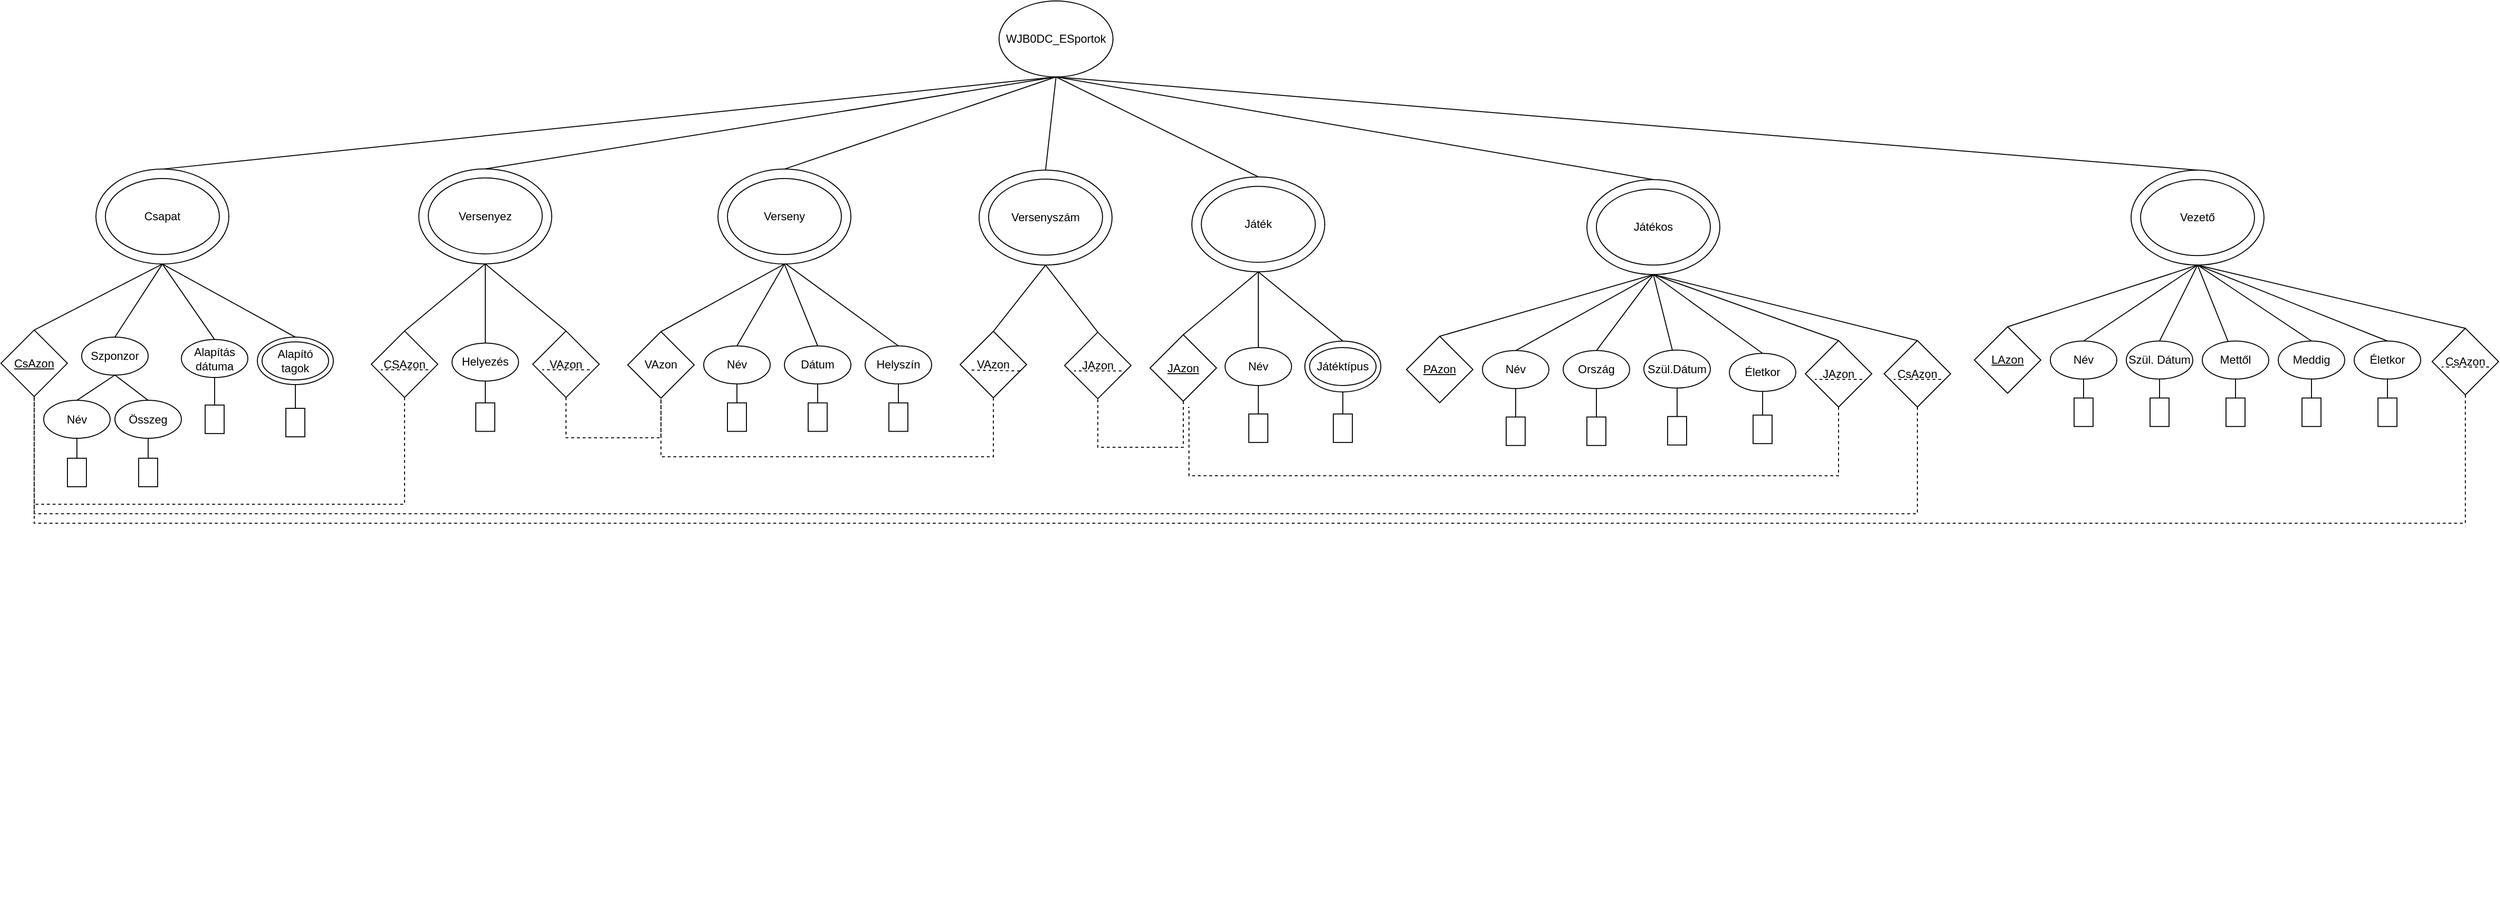 <mxfile version="22.1.3" type="device">
  <diagram name="1 oldal" id="iviJ8K4rdL8mZxDaAvXE">
    <mxGraphModel dx="4097" dy="3323" grid="1" gridSize="10" guides="1" tooltips="1" connect="1" arrows="1" fold="1" page="1" pageScale="1" pageWidth="827" pageHeight="1169" math="0" shadow="0">
      <root>
        <mxCell id="0" />
        <mxCell id="1" parent="0" />
        <mxCell id="NtbL1t4MmGsKHKJ3EOxN-197" style="edgeStyle=orthogonalEdgeStyle;rounded=0;orthogonalLoop=1;jettySize=auto;html=1;exitX=0.5;exitY=1;exitDx=0;exitDy=0;" parent="1" edge="1">
          <mxGeometry relative="1" as="geometry">
            <mxPoint x="1416" y="-997" as="sourcePoint" />
            <mxPoint x="1416" y="-997" as="targetPoint" />
          </mxGeometry>
        </mxCell>
        <mxCell id="-1IG2StoZ2LiUIeeoOtR-137" style="rounded=0;orthogonalLoop=1;jettySize=auto;html=1;exitX=0.5;exitY=0;exitDx=0;exitDy=0;entryX=0.5;entryY=1;entryDx=0;entryDy=0;endArrow=none;endFill=0;" parent="1" source="-1IG2StoZ2LiUIeeoOtR-139" target="-1IG2StoZ2LiUIeeoOtR-107" edge="1">
          <mxGeometry relative="1" as="geometry" />
        </mxCell>
        <mxCell id="-1IG2StoZ2LiUIeeoOtR-49" value="" style="ellipse;whiteSpace=wrap;html=1;" parent="1" vertex="1">
          <mxGeometry x="864" y="-903.64" width="120" height="80" as="geometry" />
        </mxCell>
        <mxCell id="-1IG2StoZ2LiUIeeoOtR-62" style="rounded=0;orthogonalLoop=1;jettySize=auto;html=1;endArrow=none;endFill=0;entryX=0.5;entryY=0;entryDx=0;entryDy=0;exitX=0.5;exitY=1;exitDx=0;exitDy=0;" parent="1" source="-1IG2StoZ2LiUIeeoOtR-139" target="-1IG2StoZ2LiUIeeoOtR-63" edge="1">
          <mxGeometry relative="1" as="geometry">
            <mxPoint x="804" y="-733.14" as="targetPoint" />
            <mxPoint x="914" y="-728.14" as="sourcePoint" />
          </mxGeometry>
        </mxCell>
        <mxCell id="-1IG2StoZ2LiUIeeoOtR-63" value="Helyezés" style="ellipse;whiteSpace=wrap;html=1;" parent="1" vertex="1">
          <mxGeometry x="889" y="-729.7" width="70" height="40" as="geometry" />
        </mxCell>
        <mxCell id="-1IG2StoZ2LiUIeeoOtR-114" style="rounded=0;orthogonalLoop=1;jettySize=auto;html=1;entryX=0.5;entryY=1;entryDx=0;entryDy=0;endArrow=none;endFill=0;" parent="1" source="-1IG2StoZ2LiUIeeoOtR-64" target="-1IG2StoZ2LiUIeeoOtR-63" edge="1">
          <mxGeometry relative="1" as="geometry" />
        </mxCell>
        <mxCell id="-1IG2StoZ2LiUIeeoOtR-64" value="" style="rounded=0;whiteSpace=wrap;html=1;" parent="1" vertex="1">
          <mxGeometry x="914" y="-666.75" width="20" height="30" as="geometry" />
        </mxCell>
        <mxCell id="-1IG2StoZ2LiUIeeoOtR-67" style="rounded=0;orthogonalLoop=1;jettySize=auto;html=1;exitX=0.5;exitY=0;exitDx=0;exitDy=0;entryX=0.5;entryY=1;entryDx=0;entryDy=0;endArrow=none;endFill=0;" parent="1" source="-1IG2StoZ2LiUIeeoOtR-66" target="-1IG2StoZ2LiUIeeoOtR-139" edge="1">
          <mxGeometry relative="1" as="geometry" />
        </mxCell>
        <mxCell id="m5wzErjwfxdQq2abh_VD-39" style="edgeStyle=orthogonalEdgeStyle;rounded=0;orthogonalLoop=1;jettySize=auto;html=1;exitX=0.5;exitY=1;exitDx=0;exitDy=0;entryX=0.5;entryY=1;entryDx=0;entryDy=0;endArrow=none;endFill=0;dashed=1;" edge="1" parent="1" source="-1IG2StoZ2LiUIeeoOtR-66" target="NtbL1t4MmGsKHKJ3EOxN-208">
          <mxGeometry relative="1" as="geometry">
            <Array as="points">
              <mxPoint x="839" y="-560" />
              <mxPoint x="449" y="-560" />
            </Array>
          </mxGeometry>
        </mxCell>
        <mxCell id="-1IG2StoZ2LiUIeeoOtR-66" value="CSAzon" style="rhombus;whiteSpace=wrap;html=1;movable=1;resizable=1;rotatable=1;deletable=1;editable=1;locked=0;connectable=1;" parent="1" vertex="1">
          <mxGeometry x="804" y="-742.45" width="70" height="70" as="geometry" />
        </mxCell>
        <mxCell id="-1IG2StoZ2LiUIeeoOtR-133" style="rounded=0;orthogonalLoop=1;jettySize=auto;html=1;exitX=0.5;exitY=1;exitDx=0;exitDy=0;entryX=0.5;entryY=0;entryDx=0;entryDy=0;endArrow=none;endFill=0;" parent="1" source="-1IG2StoZ2LiUIeeoOtR-107" target="-1IG2StoZ2LiUIeeoOtR-39" edge="1">
          <mxGeometry relative="1" as="geometry" />
        </mxCell>
        <mxCell id="-1IG2StoZ2LiUIeeoOtR-107" value="WJB0DC_ESportok" style="ellipse;whiteSpace=wrap;html=1;" parent="1" vertex="1">
          <mxGeometry x="1465" y="-1090" width="120" height="80" as="geometry" />
        </mxCell>
        <mxCell id="NtbL1t4MmGsKHKJ3EOxN-14" value="Mettől" style="ellipse;whiteSpace=wrap;html=1;" parent="1" vertex="1">
          <mxGeometry x="2732" y="-731.86" width="70" height="40" as="geometry" />
        </mxCell>
        <mxCell id="NtbL1t4MmGsKHKJ3EOxN-23" value="" style="rounded=0;whiteSpace=wrap;html=1;" parent="1" vertex="1">
          <mxGeometry x="2757" y="-671.86" width="20" height="30" as="geometry" />
        </mxCell>
        <mxCell id="NtbL1t4MmGsKHKJ3EOxN-24" style="edgeStyle=orthogonalEdgeStyle;rounded=0;orthogonalLoop=1;jettySize=auto;html=1;entryX=0.5;entryY=0;entryDx=0;entryDy=0;endArrow=none;endFill=0;" parent="1" source="NtbL1t4MmGsKHKJ3EOxN-14" target="NtbL1t4MmGsKHKJ3EOxN-23" edge="1">
          <mxGeometry relative="1" as="geometry" />
        </mxCell>
        <mxCell id="NtbL1t4MmGsKHKJ3EOxN-29" style="edgeStyle=orthogonalEdgeStyle;rounded=0;orthogonalLoop=1;jettySize=auto;html=1;exitX=0.5;exitY=1;exitDx=0;exitDy=0;" parent="1" source="NtbL1t4MmGsKHKJ3EOxN-23" target="NtbL1t4MmGsKHKJ3EOxN-23" edge="1">
          <mxGeometry relative="1" as="geometry" />
        </mxCell>
        <mxCell id="NtbL1t4MmGsKHKJ3EOxN-35" style="edgeStyle=orthogonalEdgeStyle;rounded=0;orthogonalLoop=1;jettySize=auto;html=1;exitX=0.5;exitY=1;exitDx=0;exitDy=0;" parent="1" edge="1">
          <mxGeometry relative="1" as="geometry">
            <mxPoint x="2777" y="-631.86" as="sourcePoint" />
            <mxPoint x="2777" y="-631.86" as="targetPoint" />
          </mxGeometry>
        </mxCell>
        <mxCell id="NtbL1t4MmGsKHKJ3EOxN-16" style="rounded=0;orthogonalLoop=1;jettySize=auto;html=1;exitX=0.5;exitY=1;exitDx=0;exitDy=0;endArrow=none;endFill=0;" parent="1" source="-1IG2StoZ2LiUIeeoOtR-108" target="NtbL1t4MmGsKHKJ3EOxN-14" edge="1">
          <mxGeometry relative="1" as="geometry" />
        </mxCell>
        <mxCell id="NtbL1t4MmGsKHKJ3EOxN-5" value="" style="ellipse;whiteSpace=wrap;html=1;" parent="1" vertex="1">
          <mxGeometry x="2667" y="-901.86" width="120" height="80" as="geometry" />
        </mxCell>
        <mxCell id="NtbL1t4MmGsKHKJ3EOxN-13" value="Név" style="ellipse;whiteSpace=wrap;html=1;" parent="1" vertex="1">
          <mxGeometry x="2572" y="-731.86" width="70" height="40" as="geometry" />
        </mxCell>
        <mxCell id="NtbL1t4MmGsKHKJ3EOxN-12" style="rounded=0;orthogonalLoop=1;jettySize=auto;html=1;endArrow=none;endFill=0;entryX=0.5;entryY=0;entryDx=0;entryDy=0;exitX=0.5;exitY=1;exitDx=0;exitDy=0;" parent="1" source="-1IG2StoZ2LiUIeeoOtR-108" target="NtbL1t4MmGsKHKJ3EOxN-13" edge="1">
          <mxGeometry relative="1" as="geometry">
            <mxPoint x="2687" y="-751.86" as="targetPoint" />
          </mxGeometry>
        </mxCell>
        <mxCell id="NtbL1t4MmGsKHKJ3EOxN-15" value="Szül. Dátum" style="ellipse;whiteSpace=wrap;html=1;" parent="1" vertex="1">
          <mxGeometry x="2652" y="-731.86" width="70" height="40" as="geometry" />
        </mxCell>
        <mxCell id="NtbL1t4MmGsKHKJ3EOxN-17" style="rounded=0;orthogonalLoop=1;jettySize=auto;html=1;entryX=0.5;entryY=0;entryDx=0;entryDy=0;endArrow=none;endFill=0;exitX=0.5;exitY=1;exitDx=0;exitDy=0;" parent="1" source="-1IG2StoZ2LiUIeeoOtR-108" target="NtbL1t4MmGsKHKJ3EOxN-15" edge="1">
          <mxGeometry relative="1" as="geometry">
            <mxPoint x="2702" y="-811.86" as="sourcePoint" />
            <mxPoint x="2657" y="-741.86" as="targetPoint" />
          </mxGeometry>
        </mxCell>
        <mxCell id="NtbL1t4MmGsKHKJ3EOxN-21" value="" style="rounded=0;whiteSpace=wrap;html=1;" parent="1" vertex="1">
          <mxGeometry x="2597" y="-671.86" width="20" height="30" as="geometry" />
        </mxCell>
        <mxCell id="NtbL1t4MmGsKHKJ3EOxN-20" style="edgeStyle=orthogonalEdgeStyle;rounded=0;orthogonalLoop=1;jettySize=auto;html=1;exitX=0.5;exitY=1;exitDx=0;exitDy=0;endArrow=none;endFill=0;" parent="1" source="NtbL1t4MmGsKHKJ3EOxN-13" target="NtbL1t4MmGsKHKJ3EOxN-21" edge="1">
          <mxGeometry relative="1" as="geometry">
            <mxPoint x="2607" y="-631.86" as="targetPoint" />
          </mxGeometry>
        </mxCell>
        <mxCell id="NtbL1t4MmGsKHKJ3EOxN-22" value="" style="rounded=0;whiteSpace=wrap;html=1;" parent="1" vertex="1">
          <mxGeometry x="2677" y="-671.86" width="20" height="30" as="geometry" />
        </mxCell>
        <mxCell id="NtbL1t4MmGsKHKJ3EOxN-25" style="edgeStyle=orthogonalEdgeStyle;rounded=0;orthogonalLoop=1;jettySize=auto;html=1;exitX=0.5;exitY=1;exitDx=0;exitDy=0;entryX=0.5;entryY=0;entryDx=0;entryDy=0;endArrow=none;endFill=0;" parent="1" source="NtbL1t4MmGsKHKJ3EOxN-15" target="NtbL1t4MmGsKHKJ3EOxN-22" edge="1">
          <mxGeometry relative="1" as="geometry" />
        </mxCell>
        <mxCell id="NtbL1t4MmGsKHKJ3EOxN-28" style="rounded=0;orthogonalLoop=1;jettySize=auto;html=1;entryX=0.5;entryY=1;entryDx=0;entryDy=0;endArrow=none;endFill=0;exitX=0.5;exitY=0;exitDx=0;exitDy=0;" parent="1" source="NtbL1t4MmGsKHKJ3EOxN-27" target="-1IG2StoZ2LiUIeeoOtR-108" edge="1">
          <mxGeometry relative="1" as="geometry" />
        </mxCell>
        <mxCell id="NtbL1t4MmGsKHKJ3EOxN-27" value="&lt;u&gt;LAzon&lt;/u&gt;" style="rhombus;whiteSpace=wrap;html=1;" parent="1" vertex="1">
          <mxGeometry x="2492" y="-746.86" width="70" height="70" as="geometry" />
        </mxCell>
        <mxCell id="-1IG2StoZ2LiUIeeoOtR-35" style="rounded=0;orthogonalLoop=1;jettySize=auto;html=1;exitX=0.5;exitY=0;exitDx=0;exitDy=0;entryX=0.5;entryY=1;entryDx=0;entryDy=0;endArrow=none;endFill=0;" parent="1" source="-1IG2StoZ2LiUIeeoOtR-30" target="-1IG2StoZ2LiUIeeoOtR-108" edge="1">
          <mxGeometry relative="1" as="geometry" />
        </mxCell>
        <mxCell id="-1IG2StoZ2LiUIeeoOtR-30" value="Meddig" style="ellipse;whiteSpace=wrap;html=1;" parent="1" vertex="1">
          <mxGeometry x="2812" y="-731.86" width="70" height="40" as="geometry" />
        </mxCell>
        <mxCell id="-1IG2StoZ2LiUIeeoOtR-31" value="" style="rounded=0;whiteSpace=wrap;html=1;" parent="1" vertex="1">
          <mxGeometry x="2837" y="-671.86" width="20" height="30" as="geometry" />
        </mxCell>
        <mxCell id="-1IG2StoZ2LiUIeeoOtR-32" style="edgeStyle=orthogonalEdgeStyle;rounded=0;orthogonalLoop=1;jettySize=auto;html=1;entryX=0.5;entryY=0;entryDx=0;entryDy=0;endArrow=none;endFill=0;" parent="1" source="-1IG2StoZ2LiUIeeoOtR-30" target="-1IG2StoZ2LiUIeeoOtR-31" edge="1">
          <mxGeometry relative="1" as="geometry" />
        </mxCell>
        <mxCell id="-1IG2StoZ2LiUIeeoOtR-33" style="edgeStyle=orthogonalEdgeStyle;rounded=0;orthogonalLoop=1;jettySize=auto;html=1;exitX=0.5;exitY=1;exitDx=0;exitDy=0;" parent="1" source="-1IG2StoZ2LiUIeeoOtR-31" target="-1IG2StoZ2LiUIeeoOtR-31" edge="1">
          <mxGeometry relative="1" as="geometry" />
        </mxCell>
        <mxCell id="-1IG2StoZ2LiUIeeoOtR-34" style="edgeStyle=orthogonalEdgeStyle;rounded=0;orthogonalLoop=1;jettySize=auto;html=1;exitX=0.5;exitY=1;exitDx=0;exitDy=0;" parent="1" edge="1">
          <mxGeometry relative="1" as="geometry">
            <mxPoint x="2857" y="-631.86" as="sourcePoint" />
            <mxPoint x="2857" y="-631.86" as="targetPoint" />
          </mxGeometry>
        </mxCell>
        <mxCell id="-1IG2StoZ2LiUIeeoOtR-46" style="rounded=0;orthogonalLoop=1;jettySize=auto;html=1;exitX=0.5;exitY=0;exitDx=0;exitDy=0;entryX=0.5;entryY=1;entryDx=0;entryDy=0;endArrow=none;endFill=0;" parent="1" source="-1IG2StoZ2LiUIeeoOtR-41" target="-1IG2StoZ2LiUIeeoOtR-108" edge="1">
          <mxGeometry relative="1" as="geometry" />
        </mxCell>
        <mxCell id="-1IG2StoZ2LiUIeeoOtR-41" value="Életkor" style="ellipse;whiteSpace=wrap;html=1;" parent="1" vertex="1">
          <mxGeometry x="2892" y="-731.86" width="70" height="40" as="geometry" />
        </mxCell>
        <mxCell id="-1IG2StoZ2LiUIeeoOtR-42" value="" style="rounded=0;whiteSpace=wrap;html=1;" parent="1" vertex="1">
          <mxGeometry x="2917" y="-671.86" width="20" height="30" as="geometry" />
        </mxCell>
        <mxCell id="-1IG2StoZ2LiUIeeoOtR-43" style="edgeStyle=orthogonalEdgeStyle;rounded=0;orthogonalLoop=1;jettySize=auto;html=1;entryX=0.5;entryY=0;entryDx=0;entryDy=0;endArrow=none;endFill=0;" parent="1" source="-1IG2StoZ2LiUIeeoOtR-41" target="-1IG2StoZ2LiUIeeoOtR-42" edge="1">
          <mxGeometry relative="1" as="geometry" />
        </mxCell>
        <mxCell id="-1IG2StoZ2LiUIeeoOtR-44" style="edgeStyle=orthogonalEdgeStyle;rounded=0;orthogonalLoop=1;jettySize=auto;html=1;exitX=0.5;exitY=1;exitDx=0;exitDy=0;" parent="1" source="-1IG2StoZ2LiUIeeoOtR-42" target="-1IG2StoZ2LiUIeeoOtR-42" edge="1">
          <mxGeometry relative="1" as="geometry" />
        </mxCell>
        <mxCell id="-1IG2StoZ2LiUIeeoOtR-45" style="edgeStyle=orthogonalEdgeStyle;rounded=0;orthogonalLoop=1;jettySize=auto;html=1;exitX=0.5;exitY=1;exitDx=0;exitDy=0;" parent="1" edge="1">
          <mxGeometry relative="1" as="geometry">
            <mxPoint x="2937" y="-631.86" as="sourcePoint" />
            <mxPoint x="2937" y="-631.86" as="targetPoint" />
          </mxGeometry>
        </mxCell>
        <mxCell id="-1IG2StoZ2LiUIeeoOtR-135" style="rounded=0;orthogonalLoop=1;jettySize=auto;html=1;exitX=0.5;exitY=0;exitDx=0;exitDy=0;entryX=0.5;entryY=1;entryDx=0;entryDy=0;endArrow=none;endFill=0;" parent="1" source="-1IG2StoZ2LiUIeeoOtR-108" target="-1IG2StoZ2LiUIeeoOtR-107" edge="1">
          <mxGeometry relative="1" as="geometry" />
        </mxCell>
        <mxCell id="-1IG2StoZ2LiUIeeoOtR-108" value="Vezető" style="ellipse;whiteSpace=wrap;html=1;fillColor=none;" parent="1" vertex="1">
          <mxGeometry x="2657" y="-911.86" width="140" height="100" as="geometry" />
        </mxCell>
        <mxCell id="NtbL1t4MmGsKHKJ3EOxN-60" value="" style="ellipse;whiteSpace=wrap;html=1;container=0;" parent="1" vertex="1">
          <mxGeometry x="2094" y="-891.86" width="120" height="80" as="geometry" />
        </mxCell>
        <mxCell id="NtbL1t4MmGsKHKJ3EOxN-62" value="Név" style="ellipse;whiteSpace=wrap;html=1;container=0;" parent="1" vertex="1">
          <mxGeometry x="1974" y="-721.86" width="70" height="40" as="geometry" />
        </mxCell>
        <mxCell id="NtbL1t4MmGsKHKJ3EOxN-57" style="rounded=0;orthogonalLoop=1;jettySize=auto;html=1;endArrow=none;endFill=0;entryX=0.5;entryY=0;entryDx=0;entryDy=0;exitX=0.5;exitY=1;exitDx=0;exitDy=0;" parent="1" source="NtbL1t4MmGsKHKJ3EOxN-26" target="NtbL1t4MmGsKHKJ3EOxN-62" edge="1">
          <mxGeometry relative="1" as="geometry">
            <mxPoint x="2104" y="-731.86" as="targetPoint" />
          </mxGeometry>
        </mxCell>
        <mxCell id="NtbL1t4MmGsKHKJ3EOxN-64" value="Szül.Dátum" style="ellipse;whiteSpace=wrap;html=1;container=0;" parent="1" vertex="1">
          <mxGeometry x="2144" y="-722.36" width="70" height="40" as="geometry" />
        </mxCell>
        <mxCell id="NtbL1t4MmGsKHKJ3EOxN-58" style="rounded=0;orthogonalLoop=1;jettySize=auto;html=1;exitX=0.5;exitY=1;exitDx=0;exitDy=0;endArrow=none;endFill=0;" parent="1" source="NtbL1t4MmGsKHKJ3EOxN-26" target="NtbL1t4MmGsKHKJ3EOxN-64" edge="1">
          <mxGeometry relative="1" as="geometry" />
        </mxCell>
        <mxCell id="NtbL1t4MmGsKHKJ3EOxN-66" value="Ország" style="ellipse;whiteSpace=wrap;html=1;container=0;" parent="1" vertex="1">
          <mxGeometry x="2059" y="-721.86" width="70" height="40" as="geometry" />
        </mxCell>
        <mxCell id="NtbL1t4MmGsKHKJ3EOxN-59" style="rounded=0;orthogonalLoop=1;jettySize=auto;html=1;entryX=0.5;entryY=0;entryDx=0;entryDy=0;endArrow=none;endFill=0;exitX=0.5;exitY=1;exitDx=0;exitDy=0;" parent="1" source="NtbL1t4MmGsKHKJ3EOxN-26" target="NtbL1t4MmGsKHKJ3EOxN-66" edge="1">
          <mxGeometry relative="1" as="geometry">
            <mxPoint x="2119" y="-791.86" as="sourcePoint" />
            <mxPoint x="2074" y="-721.86" as="targetPoint" />
          </mxGeometry>
        </mxCell>
        <mxCell id="NtbL1t4MmGsKHKJ3EOxN-67" value="" style="rounded=0;whiteSpace=wrap;html=1;container=0;" parent="1" vertex="1">
          <mxGeometry x="1999" y="-651.86" width="20" height="30" as="geometry" />
        </mxCell>
        <mxCell id="NtbL1t4MmGsKHKJ3EOxN-61" style="edgeStyle=orthogonalEdgeStyle;rounded=0;orthogonalLoop=1;jettySize=auto;html=1;exitX=0.5;exitY=1;exitDx=0;exitDy=0;endArrow=none;endFill=0;" parent="1" source="NtbL1t4MmGsKHKJ3EOxN-62" target="NtbL1t4MmGsKHKJ3EOxN-67" edge="1">
          <mxGeometry relative="1" as="geometry">
            <mxPoint x="2019" y="-621.86" as="targetPoint" />
          </mxGeometry>
        </mxCell>
        <mxCell id="NtbL1t4MmGsKHKJ3EOxN-68" value="" style="rounded=0;whiteSpace=wrap;html=1;container=0;" parent="1" vertex="1">
          <mxGeometry x="2084" y="-651.86" width="20" height="30" as="geometry" />
        </mxCell>
        <mxCell id="NtbL1t4MmGsKHKJ3EOxN-65" style="edgeStyle=orthogonalEdgeStyle;rounded=0;orthogonalLoop=1;jettySize=auto;html=1;exitX=0.5;exitY=1;exitDx=0;exitDy=0;entryX=0.5;entryY=0;entryDx=0;entryDy=0;endArrow=none;endFill=0;" parent="1" source="NtbL1t4MmGsKHKJ3EOxN-66" target="NtbL1t4MmGsKHKJ3EOxN-68" edge="1">
          <mxGeometry relative="1" as="geometry" />
        </mxCell>
        <mxCell id="NtbL1t4MmGsKHKJ3EOxN-69" value="" style="rounded=0;whiteSpace=wrap;html=1;container=0;" parent="1" vertex="1">
          <mxGeometry x="2169" y="-652.36" width="20" height="30" as="geometry" />
        </mxCell>
        <mxCell id="NtbL1t4MmGsKHKJ3EOxN-71" value="&lt;u&gt;PAzon&lt;/u&gt;" style="rhombus;whiteSpace=wrap;html=1;container=0;" parent="1" vertex="1">
          <mxGeometry x="1894" y="-736.86" width="70" height="70" as="geometry" />
        </mxCell>
        <mxCell id="NtbL1t4MmGsKHKJ3EOxN-63" style="edgeStyle=orthogonalEdgeStyle;rounded=0;orthogonalLoop=1;jettySize=auto;html=1;entryX=0.5;entryY=0;entryDx=0;entryDy=0;endArrow=none;endFill=0;" parent="1" source="NtbL1t4MmGsKHKJ3EOxN-64" target="NtbL1t4MmGsKHKJ3EOxN-69" edge="1">
          <mxGeometry relative="1" as="geometry" />
        </mxCell>
        <mxCell id="NtbL1t4MmGsKHKJ3EOxN-72" style="edgeStyle=orthogonalEdgeStyle;rounded=0;orthogonalLoop=1;jettySize=auto;html=1;exitX=0.5;exitY=1;exitDx=0;exitDy=0;" parent="1" source="NtbL1t4MmGsKHKJ3EOxN-69" target="NtbL1t4MmGsKHKJ3EOxN-69" edge="1">
          <mxGeometry relative="1" as="geometry" />
        </mxCell>
        <mxCell id="NtbL1t4MmGsKHKJ3EOxN-73" style="edgeStyle=orthogonalEdgeStyle;rounded=0;orthogonalLoop=1;jettySize=auto;html=1;exitX=0.5;exitY=1;exitDx=0;exitDy=0;" parent="1" edge="1">
          <mxGeometry relative="1" as="geometry">
            <mxPoint x="2164" y="-612.36" as="sourcePoint" />
            <mxPoint x="2164" y="-612.36" as="targetPoint" />
          </mxGeometry>
        </mxCell>
        <mxCell id="NtbL1t4MmGsKHKJ3EOxN-82" value="Életkor" style="ellipse;whiteSpace=wrap;html=1;container=0;" parent="1" vertex="1">
          <mxGeometry x="2234" y="-718.86" width="70" height="40" as="geometry" />
        </mxCell>
        <mxCell id="NtbL1t4MmGsKHKJ3EOxN-83" value="" style="rounded=0;whiteSpace=wrap;html=1;container=0;" parent="1" vertex="1">
          <mxGeometry x="2259" y="-653.86" width="20" height="30" as="geometry" />
        </mxCell>
        <mxCell id="NtbL1t4MmGsKHKJ3EOxN-81" style="edgeStyle=orthogonalEdgeStyle;rounded=0;orthogonalLoop=1;jettySize=auto;html=1;entryX=0.5;entryY=0;entryDx=0;entryDy=0;endArrow=none;endFill=0;" parent="1" source="NtbL1t4MmGsKHKJ3EOxN-82" target="NtbL1t4MmGsKHKJ3EOxN-83" edge="1">
          <mxGeometry relative="1" as="geometry" />
        </mxCell>
        <mxCell id="NtbL1t4MmGsKHKJ3EOxN-84" style="edgeStyle=orthogonalEdgeStyle;rounded=0;orthogonalLoop=1;jettySize=auto;html=1;exitX=0.5;exitY=1;exitDx=0;exitDy=0;" parent="1" source="NtbL1t4MmGsKHKJ3EOxN-83" target="NtbL1t4MmGsKHKJ3EOxN-83" edge="1">
          <mxGeometry relative="1" as="geometry" />
        </mxCell>
        <mxCell id="NtbL1t4MmGsKHKJ3EOxN-85" style="edgeStyle=orthogonalEdgeStyle;rounded=0;orthogonalLoop=1;jettySize=auto;html=1;exitX=0.5;exitY=1;exitDx=0;exitDy=0;" parent="1" edge="1">
          <mxGeometry relative="1" as="geometry">
            <mxPoint x="2254" y="-613.86" as="sourcePoint" />
            <mxPoint x="2254" y="-613.86" as="targetPoint" />
          </mxGeometry>
        </mxCell>
        <mxCell id="-1IG2StoZ2LiUIeeoOtR-134" style="rounded=0;orthogonalLoop=1;jettySize=auto;html=1;exitX=0.5;exitY=0;exitDx=0;exitDy=0;entryX=0.5;entryY=1;entryDx=0;entryDy=0;endArrow=none;endFill=0;" parent="1" source="NtbL1t4MmGsKHKJ3EOxN-26" target="-1IG2StoZ2LiUIeeoOtR-107" edge="1">
          <mxGeometry relative="1" as="geometry" />
        </mxCell>
        <mxCell id="NtbL1t4MmGsKHKJ3EOxN-26" value="Játékos" style="ellipse;whiteSpace=wrap;html=1;fillColor=none;container=0;" parent="1" vertex="1">
          <mxGeometry x="2084" y="-901.86" width="140" height="100" as="geometry" />
        </mxCell>
        <mxCell id="NtbL1t4MmGsKHKJ3EOxN-70" style="rounded=0;orthogonalLoop=1;jettySize=auto;html=1;entryX=0.5;entryY=1;entryDx=0;entryDy=0;endArrow=none;endFill=0;exitX=0.5;exitY=0;exitDx=0;exitDy=0;" parent="1" source="NtbL1t4MmGsKHKJ3EOxN-71" target="NtbL1t4MmGsKHKJ3EOxN-26" edge="1">
          <mxGeometry relative="1" as="geometry" />
        </mxCell>
        <mxCell id="NtbL1t4MmGsKHKJ3EOxN-80" style="rounded=0;orthogonalLoop=1;jettySize=auto;html=1;exitX=0.5;exitY=1;exitDx=0;exitDy=0;endArrow=none;endFill=0;entryX=0.5;entryY=0;entryDx=0;entryDy=0;" parent="1" source="NtbL1t4MmGsKHKJ3EOxN-26" target="NtbL1t4MmGsKHKJ3EOxN-82" edge="1">
          <mxGeometry relative="1" as="geometry">
            <mxPoint x="2224" y="-801.86" as="sourcePoint" />
          </mxGeometry>
        </mxCell>
        <mxCell id="NtbL1t4MmGsKHKJ3EOxN-48" value="" style="rounded=0;whiteSpace=wrap;html=1;" parent="1" vertex="1">
          <mxGeometry x="1817" y="-655.06" width="20" height="30" as="geometry" />
        </mxCell>
        <mxCell id="NtbL1t4MmGsKHKJ3EOxN-46" style="edgeStyle=orthogonalEdgeStyle;rounded=0;orthogonalLoop=1;jettySize=auto;html=1;entryX=0.5;entryY=0;entryDx=0;entryDy=0;endArrow=none;endFill=0;exitX=0.5;exitY=1;exitDx=0;exitDy=0;" parent="1" source="NtbL1t4MmGsKHKJ3EOxN-49" target="NtbL1t4MmGsKHKJ3EOxN-48" edge="1">
          <mxGeometry relative="1" as="geometry">
            <mxPoint x="1827" y="-665.06" as="sourcePoint" />
          </mxGeometry>
        </mxCell>
        <mxCell id="NtbL1t4MmGsKHKJ3EOxN-47" value="" style="ellipse;whiteSpace=wrap;html=1;" parent="1" vertex="1">
          <mxGeometry x="1792" y="-725.06" width="70" height="40" as="geometry" />
        </mxCell>
        <mxCell id="NtbL1t4MmGsKHKJ3EOxN-49" value="Játéktípus" style="ellipse;whiteSpace=wrap;html=1;fillColor=none;" parent="1" vertex="1">
          <mxGeometry x="1787" y="-731.81" width="80" height="53.5" as="geometry" />
        </mxCell>
        <mxCell id="NtbL1t4MmGsKHKJ3EOxN-53" value="Név" style="ellipse;whiteSpace=wrap;html=1;" parent="1" vertex="1">
          <mxGeometry x="1703" y="-725.06" width="70" height="40" as="geometry" />
        </mxCell>
        <mxCell id="NtbL1t4MmGsKHKJ3EOxN-52" style="edgeStyle=orthogonalEdgeStyle;rounded=0;orthogonalLoop=1;jettySize=auto;html=1;exitX=0.5;exitY=1;exitDx=0;exitDy=0;endArrow=none;endFill=0;" parent="1" source="NtbL1t4MmGsKHKJ3EOxN-53" target="NtbL1t4MmGsKHKJ3EOxN-54" edge="1">
          <mxGeometry relative="1" as="geometry">
            <mxPoint x="1722" y="-614.56" as="targetPoint" />
          </mxGeometry>
        </mxCell>
        <mxCell id="NtbL1t4MmGsKHKJ3EOxN-54" value="" style="rounded=0;whiteSpace=wrap;html=1;" parent="1" vertex="1">
          <mxGeometry x="1728" y="-655.06" width="20" height="30" as="geometry" />
        </mxCell>
        <mxCell id="NtbL1t4MmGsKHKJ3EOxN-1" value="" style="ellipse;whiteSpace=wrap;html=1;" parent="1" vertex="1">
          <mxGeometry x="1678" y="-894.75" width="120" height="80" as="geometry" />
        </mxCell>
        <mxCell id="-1IG2StoZ2LiUIeeoOtR-39" value="Játék" style="ellipse;whiteSpace=wrap;html=1;fillColor=none;" parent="1" vertex="1">
          <mxGeometry x="1668" y="-904.75" width="140" height="100" as="geometry" />
        </mxCell>
        <mxCell id="-1IG2StoZ2LiUIeeoOtR-47" style="rounded=0;orthogonalLoop=1;jettySize=auto;html=1;exitX=0.5;exitY=0;exitDx=0;exitDy=0;entryX=0.5;entryY=1;entryDx=0;entryDy=0;endArrow=none;endFill=0;" parent="1" source="NtbL1t4MmGsKHKJ3EOxN-56" target="-1IG2StoZ2LiUIeeoOtR-39" edge="1">
          <mxGeometry relative="1" as="geometry" />
        </mxCell>
        <mxCell id="NtbL1t4MmGsKHKJ3EOxN-45" style="rounded=0;orthogonalLoop=1;jettySize=auto;html=1;entryX=0.5;entryY=0;entryDx=0;entryDy=0;endArrow=none;endFill=0;exitX=0.5;exitY=1;exitDx=0;exitDy=0;" parent="1" source="-1IG2StoZ2LiUIeeoOtR-39" target="NtbL1t4MmGsKHKJ3EOxN-49" edge="1">
          <mxGeometry relative="1" as="geometry">
            <mxPoint x="1738" y="-795.75" as="sourcePoint" />
            <mxPoint x="1668" y="-715.75" as="targetPoint" />
          </mxGeometry>
        </mxCell>
        <mxCell id="NtbL1t4MmGsKHKJ3EOxN-51" style="rounded=0;orthogonalLoop=1;jettySize=auto;html=1;endArrow=none;endFill=0;entryX=0.5;entryY=0;entryDx=0;entryDy=0;exitX=0.5;exitY=1;exitDx=0;exitDy=0;" parent="1" source="-1IG2StoZ2LiUIeeoOtR-39" target="NtbL1t4MmGsKHKJ3EOxN-53" edge="1">
          <mxGeometry relative="1" as="geometry">
            <mxPoint x="1698" y="-724.75" as="targetPoint" />
            <mxPoint x="1738" y="-794.75" as="sourcePoint" />
          </mxGeometry>
        </mxCell>
        <mxCell id="NtbL1t4MmGsKHKJ3EOxN-40" style="edgeStyle=orthogonalEdgeStyle;rounded=0;orthogonalLoop=1;jettySize=auto;html=1;exitX=0.5;exitY=1;exitDx=0;exitDy=0;" parent="1" edge="1">
          <mxGeometry relative="1" as="geometry">
            <mxPoint x="1857" y="-615.56" as="sourcePoint" />
            <mxPoint x="1857" y="-615.56" as="targetPoint" />
          </mxGeometry>
        </mxCell>
        <mxCell id="m5wzErjwfxdQq2abh_VD-30" style="edgeStyle=orthogonalEdgeStyle;rounded=0;orthogonalLoop=1;jettySize=auto;html=1;exitX=0.5;exitY=1;exitDx=0;exitDy=0;entryX=0.5;entryY=1;entryDx=0;entryDy=0;dashed=1;endArrow=none;endFill=0;" edge="1" parent="1" source="NtbL1t4MmGsKHKJ3EOxN-56" target="m5wzErjwfxdQq2abh_VD-22">
          <mxGeometry relative="1" as="geometry">
            <Array as="points">
              <mxPoint x="1659" y="-620" />
              <mxPoint x="1569" y="-620" />
            </Array>
          </mxGeometry>
        </mxCell>
        <mxCell id="NtbL1t4MmGsKHKJ3EOxN-56" value="&lt;u&gt;JAzon&lt;/u&gt;" style="rhombus;whiteSpace=wrap;html=1;" parent="1" vertex="1">
          <mxGeometry x="1624" y="-738.5" width="70" height="70" as="geometry" />
        </mxCell>
        <mxCell id="-1IG2StoZ2LiUIeeoOtR-9" value="" style="rounded=0;whiteSpace=wrap;html=1;" parent="1" vertex="1">
          <mxGeometry x="484" y="-608.44" width="20" height="30" as="geometry" />
        </mxCell>
        <mxCell id="-1IG2StoZ2LiUIeeoOtR-17" value="" style="rounded=0;whiteSpace=wrap;html=1;" parent="1" vertex="1">
          <mxGeometry x="559" y="-608.44" width="20" height="30" as="geometry" />
        </mxCell>
        <mxCell id="NtbL1t4MmGsKHKJ3EOxN-191" value="" style="ellipse;whiteSpace=wrap;html=1;" parent="1" vertex="1">
          <mxGeometry x="524" y="-902.94" width="120" height="80" as="geometry" />
        </mxCell>
        <mxCell id="-1IG2StoZ2LiUIeeoOtR-113" style="rounded=0;orthogonalLoop=1;jettySize=auto;html=1;exitX=0.5;exitY=1;exitDx=0;exitDy=0;entryX=0.5;entryY=0;entryDx=0;entryDy=0;endArrow=none;endFill=0;" parent="1" source="NtbL1t4MmGsKHKJ3EOxN-192" target="NtbL1t4MmGsKHKJ3EOxN-208" edge="1">
          <mxGeometry relative="1" as="geometry" />
        </mxCell>
        <mxCell id="-1IG2StoZ2LiUIeeoOtR-136" style="rounded=0;orthogonalLoop=1;jettySize=auto;html=1;exitX=0.5;exitY=0;exitDx=0;exitDy=0;entryX=0.5;entryY=1;entryDx=0;entryDy=0;endArrow=none;endFill=0;" parent="1" source="NtbL1t4MmGsKHKJ3EOxN-192" target="-1IG2StoZ2LiUIeeoOtR-107" edge="1">
          <mxGeometry relative="1" as="geometry" />
        </mxCell>
        <mxCell id="NtbL1t4MmGsKHKJ3EOxN-192" value="&lt;div&gt;Csapat&lt;/div&gt;" style="ellipse;whiteSpace=wrap;html=1;fillColor=none;" parent="1" vertex="1">
          <mxGeometry x="514" y="-912.94" width="140" height="100" as="geometry" />
        </mxCell>
        <mxCell id="NtbL1t4MmGsKHKJ3EOxN-193" style="rounded=0;orthogonalLoop=1;jettySize=auto;html=1;exitX=0.5;exitY=1;exitDx=0;exitDy=0;endArrow=none;endFill=0;entryX=0.5;entryY=0;entryDx=0;entryDy=0;" parent="1" source="NtbL1t4MmGsKHKJ3EOxN-192" target="-1IG2StoZ2LiUIeeoOtR-2" edge="1">
          <mxGeometry relative="1" as="geometry">
            <mxPoint x="504" y="-803.94" as="sourcePoint" />
          </mxGeometry>
        </mxCell>
        <mxCell id="NtbL1t4MmGsKHKJ3EOxN-195" value="Alapító tagok" style="ellipse;whiteSpace=wrap;html=1;shadow=0;strokeWidth=1;" parent="1" vertex="1">
          <mxGeometry x="689" y="-731" width="70" height="40" as="geometry" />
        </mxCell>
        <mxCell id="NtbL1t4MmGsKHKJ3EOxN-196" value="" style="rounded=0;whiteSpace=wrap;html=1;" parent="1" vertex="1">
          <mxGeometry x="714" y="-661" width="20" height="30" as="geometry" />
        </mxCell>
        <mxCell id="NtbL1t4MmGsKHKJ3EOxN-194" style="edgeStyle=orthogonalEdgeStyle;rounded=0;orthogonalLoop=1;jettySize=auto;html=1;entryX=0.5;entryY=0;entryDx=0;entryDy=0;endArrow=none;endFill=0;exitX=0.5;exitY=1;exitDx=0;exitDy=0;" parent="1" source="-1IG2StoZ2LiUIeeoOtR-2" target="NtbL1t4MmGsKHKJ3EOxN-196" edge="1">
          <mxGeometry relative="1" as="geometry" />
        </mxCell>
        <mxCell id="NtbL1t4MmGsKHKJ3EOxN-198" style="rounded=0;orthogonalLoop=1;jettySize=auto;html=1;entryX=0.5;entryY=0;entryDx=0;entryDy=0;endArrow=none;endFill=0;exitX=0.5;exitY=1;exitDx=0;exitDy=0;" parent="1" source="NtbL1t4MmGsKHKJ3EOxN-192" target="NtbL1t4MmGsKHKJ3EOxN-200" edge="1">
          <mxGeometry relative="1" as="geometry">
            <mxPoint x="504" y="-803.94" as="sourcePoint" />
            <mxPoint x="434" y="-723.94" as="targetPoint" />
          </mxGeometry>
        </mxCell>
        <mxCell id="NtbL1t4MmGsKHKJ3EOxN-200" value="Szponzor" style="ellipse;whiteSpace=wrap;html=1;" parent="1" vertex="1">
          <mxGeometry x="499" y="-736" width="70" height="40" as="geometry" />
        </mxCell>
        <mxCell id="NtbL1t4MmGsKHKJ3EOxN-199" style="rounded=0;orthogonalLoop=1;jettySize=auto;html=1;exitX=0.5;exitY=1;exitDx=0;exitDy=0;entryX=0.5;entryY=0;entryDx=0;entryDy=0;endArrow=none;endFill=0;" parent="1" source="NtbL1t4MmGsKHKJ3EOxN-200" target="-1IG2StoZ2LiUIeeoOtR-5" edge="1">
          <mxGeometry relative="1" as="geometry">
            <mxPoint x="519" y="-646" as="targetPoint" />
          </mxGeometry>
        </mxCell>
        <mxCell id="NtbL1t4MmGsKHKJ3EOxN-203" style="rounded=0;orthogonalLoop=1;jettySize=auto;html=1;endArrow=none;endFill=0;entryX=0.5;entryY=0;entryDx=0;entryDy=0;exitX=0.5;exitY=1;exitDx=0;exitDy=0;" parent="1" source="NtbL1t4MmGsKHKJ3EOxN-192" target="NtbL1t4MmGsKHKJ3EOxN-205" edge="1">
          <mxGeometry relative="1" as="geometry">
            <mxPoint x="464" y="-732.94" as="targetPoint" />
            <mxPoint x="504" y="-802.94" as="sourcePoint" />
          </mxGeometry>
        </mxCell>
        <mxCell id="NtbL1t4MmGsKHKJ3EOxN-205" value="Alapítás dátuma" style="ellipse;whiteSpace=wrap;html=1;" parent="1" vertex="1">
          <mxGeometry x="604" y="-733.44" width="70" height="40" as="geometry" />
        </mxCell>
        <mxCell id="NtbL1t4MmGsKHKJ3EOxN-206" value="" style="rounded=0;whiteSpace=wrap;html=1;" parent="1" vertex="1">
          <mxGeometry x="629" y="-664.44" width="20" height="30" as="geometry" />
        </mxCell>
        <mxCell id="NtbL1t4MmGsKHKJ3EOxN-204" style="edgeStyle=orthogonalEdgeStyle;rounded=0;orthogonalLoop=1;jettySize=auto;html=1;exitX=0.5;exitY=1;exitDx=0;exitDy=0;endArrow=none;endFill=0;" parent="1" source="NtbL1t4MmGsKHKJ3EOxN-205" target="NtbL1t4MmGsKHKJ3EOxN-206" edge="1">
          <mxGeometry relative="1" as="geometry">
            <mxPoint x="609" y="-589.44" as="targetPoint" />
          </mxGeometry>
        </mxCell>
        <mxCell id="NtbL1t4MmGsKHKJ3EOxN-208" value="&lt;u&gt;CsAzon&lt;/u&gt;" style="rhombus;whiteSpace=wrap;html=1;" parent="1" vertex="1">
          <mxGeometry x="414" y="-743.44" width="70" height="70" as="geometry" />
        </mxCell>
        <mxCell id="-1IG2StoZ2LiUIeeoOtR-2" value="" style="ellipse;whiteSpace=wrap;html=1;fillColor=none;strokeColor=default;perimeterSpacing=0;shadow=0;" parent="1" vertex="1">
          <mxGeometry x="684" y="-736" width="80" height="50" as="geometry" />
        </mxCell>
        <mxCell id="-1IG2StoZ2LiUIeeoOtR-5" value="Név" style="ellipse;whiteSpace=wrap;html=1;" parent="1" vertex="1">
          <mxGeometry x="459" y="-669.44" width="70" height="40" as="geometry" />
        </mxCell>
        <mxCell id="-1IG2StoZ2LiUIeeoOtR-15" style="edgeStyle=orthogonalEdgeStyle;rounded=0;orthogonalLoop=1;jettySize=auto;html=1;entryX=0.5;entryY=1;entryDx=0;entryDy=0;endArrow=none;endFill=0;" parent="1" source="-1IG2StoZ2LiUIeeoOtR-9" target="-1IG2StoZ2LiUIeeoOtR-5" edge="1">
          <mxGeometry relative="1" as="geometry" />
        </mxCell>
        <mxCell id="-1IG2StoZ2LiUIeeoOtR-6" value="Összeg" style="ellipse;whiteSpace=wrap;html=1;" parent="1" vertex="1">
          <mxGeometry x="534" y="-669.44" width="70" height="40" as="geometry" />
        </mxCell>
        <mxCell id="-1IG2StoZ2LiUIeeoOtR-16" style="rounded=0;orthogonalLoop=1;jettySize=auto;html=1;entryX=0.5;entryY=1;entryDx=0;entryDy=0;endArrow=none;endFill=0;" parent="1" source="-1IG2StoZ2LiUIeeoOtR-17" target="-1IG2StoZ2LiUIeeoOtR-6" edge="1">
          <mxGeometry relative="1" as="geometry">
            <mxPoint x="554" y="-599.44" as="targetPoint" />
          </mxGeometry>
        </mxCell>
        <mxCell id="-1IG2StoZ2LiUIeeoOtR-7" style="rounded=0;orthogonalLoop=1;jettySize=auto;html=1;entryX=0.5;entryY=0;entryDx=0;entryDy=0;endArrow=none;endFill=0;exitX=0.5;exitY=1;exitDx=0;exitDy=0;" parent="1" source="NtbL1t4MmGsKHKJ3EOxN-200" target="-1IG2StoZ2LiUIeeoOtR-6" edge="1">
          <mxGeometry relative="1" as="geometry" />
        </mxCell>
        <mxCell id="NtbL1t4MmGsKHKJ3EOxN-86" value="" style="ellipse;whiteSpace=wrap;html=1;" parent="1" vertex="1">
          <mxGeometry x="1179" y="-902.94" width="120" height="80" as="geometry" />
        </mxCell>
        <mxCell id="-1IG2StoZ2LiUIeeoOtR-138" style="rounded=0;orthogonalLoop=1;jettySize=auto;html=1;exitX=0.5;exitY=0;exitDx=0;exitDy=0;endArrow=none;endFill=0;entryX=0.5;entryY=1;entryDx=0;entryDy=0;" parent="1" source="NtbL1t4MmGsKHKJ3EOxN-87" target="-1IG2StoZ2LiUIeeoOtR-107" edge="1">
          <mxGeometry relative="1" as="geometry">
            <mxPoint x="1526" y="-1057" as="targetPoint" />
          </mxGeometry>
        </mxCell>
        <mxCell id="NtbL1t4MmGsKHKJ3EOxN-87" value="Verseny" style="ellipse;whiteSpace=wrap;html=1;fillColor=none;" parent="1" vertex="1">
          <mxGeometry x="1169" y="-912.94" width="140" height="100" as="geometry" />
        </mxCell>
        <mxCell id="NtbL1t4MmGsKHKJ3EOxN-93" style="rounded=0;orthogonalLoop=1;jettySize=auto;html=1;entryX=0.5;entryY=0;entryDx=0;entryDy=0;endArrow=none;endFill=0;exitX=0.5;exitY=1;exitDx=0;exitDy=0;" parent="1" source="NtbL1t4MmGsKHKJ3EOxN-87" target="NtbL1t4MmGsKHKJ3EOxN-95" edge="1">
          <mxGeometry relative="1" as="geometry">
            <mxPoint x="1237" y="-792.38" as="sourcePoint" />
            <mxPoint x="1169" y="-712.38" as="targetPoint" />
          </mxGeometry>
        </mxCell>
        <mxCell id="NtbL1t4MmGsKHKJ3EOxN-95" value="Dátum" style="ellipse;whiteSpace=wrap;html=1;" parent="1" vertex="1">
          <mxGeometry x="1239" y="-726.75" width="70" height="40" as="geometry" />
        </mxCell>
        <mxCell id="NtbL1t4MmGsKHKJ3EOxN-96" value="" style="rounded=0;whiteSpace=wrap;html=1;" parent="1" vertex="1">
          <mxGeometry x="1264" y="-666.75" width="20" height="30" as="geometry" />
        </mxCell>
        <mxCell id="NtbL1t4MmGsKHKJ3EOxN-94" style="edgeStyle=orthogonalEdgeStyle;rounded=0;orthogonalLoop=1;jettySize=auto;html=1;exitX=0.5;exitY=1;exitDx=0;exitDy=0;entryX=0.5;entryY=0;entryDx=0;entryDy=0;endArrow=none;endFill=0;" parent="1" source="NtbL1t4MmGsKHKJ3EOxN-95" target="NtbL1t4MmGsKHKJ3EOxN-96" edge="1">
          <mxGeometry relative="1" as="geometry" />
        </mxCell>
        <mxCell id="NtbL1t4MmGsKHKJ3EOxN-98" style="rounded=0;orthogonalLoop=1;jettySize=auto;html=1;endArrow=none;endFill=0;entryX=0.5;entryY=0;entryDx=0;entryDy=0;exitX=0.5;exitY=1;exitDx=0;exitDy=0;" parent="1" source="NtbL1t4MmGsKHKJ3EOxN-87" target="NtbL1t4MmGsKHKJ3EOxN-100" edge="1">
          <mxGeometry relative="1" as="geometry">
            <mxPoint x="1199" y="-721.38" as="targetPoint" />
            <mxPoint x="1239" y="-791.38" as="sourcePoint" />
          </mxGeometry>
        </mxCell>
        <mxCell id="NtbL1t4MmGsKHKJ3EOxN-100" value="Név" style="ellipse;whiteSpace=wrap;html=1;" parent="1" vertex="1">
          <mxGeometry x="1154" y="-726.75" width="70" height="40" as="geometry" />
        </mxCell>
        <mxCell id="NtbL1t4MmGsKHKJ3EOxN-101" value="" style="rounded=0;whiteSpace=wrap;html=1;" parent="1" vertex="1">
          <mxGeometry x="1179" y="-666.75" width="20" height="30" as="geometry" />
        </mxCell>
        <mxCell id="NtbL1t4MmGsKHKJ3EOxN-99" style="edgeStyle=orthogonalEdgeStyle;rounded=0;orthogonalLoop=1;jettySize=auto;html=1;exitX=0.5;exitY=1;exitDx=0;exitDy=0;endArrow=none;endFill=0;" parent="1" source="NtbL1t4MmGsKHKJ3EOxN-100" target="NtbL1t4MmGsKHKJ3EOxN-101" edge="1">
          <mxGeometry relative="1" as="geometry">
            <mxPoint x="1209" y="-626.75" as="targetPoint" />
          </mxGeometry>
        </mxCell>
        <mxCell id="NtbL1t4MmGsKHKJ3EOxN-102" style="rounded=0;orthogonalLoop=1;jettySize=auto;html=1;entryX=0.5;entryY=1;entryDx=0;entryDy=0;endArrow=none;endFill=0;exitX=0.5;exitY=0;exitDx=0;exitDy=0;" parent="1" source="NtbL1t4MmGsKHKJ3EOxN-103" target="NtbL1t4MmGsKHKJ3EOxN-87" edge="1">
          <mxGeometry relative="1" as="geometry">
            <mxPoint x="1239" y="-791.38" as="targetPoint" />
          </mxGeometry>
        </mxCell>
        <mxCell id="NtbL1t4MmGsKHKJ3EOxN-103" value="VAzon" style="rhombus;whiteSpace=wrap;html=1;" parent="1" vertex="1">
          <mxGeometry x="1074" y="-741.75" width="70" height="70" as="geometry" />
        </mxCell>
        <mxCell id="NtbL1t4MmGsKHKJ3EOxN-151" style="rounded=0;orthogonalLoop=1;jettySize=auto;html=1;entryX=0.5;entryY=0;entryDx=0;entryDy=0;endArrow=none;endFill=0;" parent="1" target="-1IG2StoZ2LiUIeeoOtR-36" edge="1">
          <mxGeometry relative="1" as="geometry">
            <mxPoint x="1240" y="-813.44" as="sourcePoint" />
            <mxPoint x="1344" y="-711.38" as="targetPoint" />
          </mxGeometry>
        </mxCell>
        <mxCell id="NtbL1t4MmGsKHKJ3EOxN-168" style="edgeStyle=orthogonalEdgeStyle;rounded=0;orthogonalLoop=1;jettySize=auto;html=1;exitX=0.5;exitY=1;exitDx=0;exitDy=0;" parent="1" edge="1">
          <mxGeometry relative="1" as="geometry">
            <mxPoint x="676" y="-138.13" as="sourcePoint" />
            <mxPoint x="676" y="-138.13" as="targetPoint" />
          </mxGeometry>
        </mxCell>
        <mxCell id="-1IG2StoZ2LiUIeeoOtR-36" value="Helyszín" style="ellipse;whiteSpace=wrap;html=1;" parent="1" vertex="1">
          <mxGeometry x="1324" y="-726.75" width="70" height="40" as="geometry" />
        </mxCell>
        <mxCell id="-1IG2StoZ2LiUIeeoOtR-38" style="rounded=0;orthogonalLoop=1;jettySize=auto;html=1;exitX=0.5;exitY=0;exitDx=0;exitDy=0;entryX=0.5;entryY=1;entryDx=0;entryDy=0;endArrow=none;endFill=0;" parent="1" source="-1IG2StoZ2LiUIeeoOtR-37" target="-1IG2StoZ2LiUIeeoOtR-36" edge="1">
          <mxGeometry relative="1" as="geometry" />
        </mxCell>
        <mxCell id="-1IG2StoZ2LiUIeeoOtR-37" value="" style="rounded=0;whiteSpace=wrap;html=1;" parent="1" vertex="1">
          <mxGeometry x="1349" y="-666.75" width="20" height="30" as="geometry" />
        </mxCell>
        <mxCell id="-1IG2StoZ2LiUIeeoOtR-116" value="" style="endArrow=none;dashed=1;html=1;rounded=0;" parent="1" edge="1">
          <mxGeometry width="50" height="50" relative="1" as="geometry">
            <mxPoint x="864" y="-701.64" as="sourcePoint" />
            <mxPoint x="814" y="-701.64" as="targetPoint" />
            <Array as="points" />
          </mxGeometry>
        </mxCell>
        <mxCell id="-1IG2StoZ2LiUIeeoOtR-119" style="rounded=0;orthogonalLoop=1;jettySize=auto;html=1;exitX=0.5;exitY=0;exitDx=0;exitDy=0;entryX=0.5;entryY=1;entryDx=0;entryDy=0;endArrow=none;endFill=0;" parent="1" source="-1IG2StoZ2LiUIeeoOtR-117" target="-1IG2StoZ2LiUIeeoOtR-139" edge="1">
          <mxGeometry relative="1" as="geometry" />
        </mxCell>
        <mxCell id="m5wzErjwfxdQq2abh_VD-40" style="edgeStyle=orthogonalEdgeStyle;rounded=0;orthogonalLoop=1;jettySize=auto;html=1;exitX=0.5;exitY=1;exitDx=0;exitDy=0;entryX=0.5;entryY=1;entryDx=0;entryDy=0;dashed=1;endArrow=none;endFill=0;" edge="1" parent="1" source="-1IG2StoZ2LiUIeeoOtR-117" target="NtbL1t4MmGsKHKJ3EOxN-103">
          <mxGeometry relative="1" as="geometry">
            <Array as="points">
              <mxPoint x="1009" y="-630" />
              <mxPoint x="1109" y="-630" />
            </Array>
          </mxGeometry>
        </mxCell>
        <mxCell id="-1IG2StoZ2LiUIeeoOtR-117" value="VAzon" style="rhombus;whiteSpace=wrap;html=1;movable=1;resizable=1;rotatable=1;deletable=1;editable=1;locked=0;connectable=1;" parent="1" vertex="1">
          <mxGeometry x="974" y="-742.45" width="70" height="70" as="geometry" />
        </mxCell>
        <mxCell id="-1IG2StoZ2LiUIeeoOtR-118" value="" style="endArrow=none;dashed=1;html=1;rounded=0;" parent="1" edge="1">
          <mxGeometry width="50" height="50" relative="1" as="geometry">
            <mxPoint x="1034" y="-701.64" as="sourcePoint" />
            <mxPoint x="984" y="-701.64" as="targetPoint" />
            <Array as="points" />
          </mxGeometry>
        </mxCell>
        <mxCell id="-1IG2StoZ2LiUIeeoOtR-125" style="rounded=0;orthogonalLoop=1;jettySize=auto;html=1;exitX=0.5;exitY=0;exitDx=0;exitDy=0;entryX=0.5;entryY=1;entryDx=0;entryDy=0;endArrow=none;endFill=0;" parent="1" source="-1IG2StoZ2LiUIeeoOtR-123" target="NtbL1t4MmGsKHKJ3EOxN-26" edge="1">
          <mxGeometry relative="1" as="geometry" />
        </mxCell>
        <mxCell id="m5wzErjwfxdQq2abh_VD-42" style="edgeStyle=orthogonalEdgeStyle;rounded=0;orthogonalLoop=1;jettySize=auto;html=1;exitX=0.5;exitY=1;exitDx=0;exitDy=0;dashed=1;endArrow=none;endFill=0;" edge="1" parent="1" source="-1IG2StoZ2LiUIeeoOtR-123">
          <mxGeometry relative="1" as="geometry">
            <mxPoint x="1664" y="-662" as="targetPoint" />
            <Array as="points">
              <mxPoint x="2349" y="-590" />
              <mxPoint x="1665" y="-590" />
              <mxPoint x="1665" y="-662" />
            </Array>
          </mxGeometry>
        </mxCell>
        <mxCell id="-1IG2StoZ2LiUIeeoOtR-123" value="JAzon" style="rhombus;whiteSpace=wrap;html=1;movable=1;resizable=1;rotatable=1;deletable=1;editable=1;locked=0;connectable=1;" parent="1" vertex="1">
          <mxGeometry x="2314" y="-732.36" width="70" height="70" as="geometry" />
        </mxCell>
        <mxCell id="-1IG2StoZ2LiUIeeoOtR-124" value="" style="endArrow=none;dashed=1;html=1;rounded=0;" parent="1" edge="1">
          <mxGeometry width="50" height="50" relative="1" as="geometry">
            <mxPoint x="2374" y="-691.55" as="sourcePoint" />
            <mxPoint x="2324" y="-691.55" as="targetPoint" />
            <Array as="points" />
          </mxGeometry>
        </mxCell>
        <mxCell id="-1IG2StoZ2LiUIeeoOtR-129" style="rounded=0;orthogonalLoop=1;jettySize=auto;html=1;exitX=0.5;exitY=0;exitDx=0;exitDy=0;entryX=0.5;entryY=1;entryDx=0;entryDy=0;endArrow=none;endFill=0;" parent="1" source="-1IG2StoZ2LiUIeeoOtR-126" target="NtbL1t4MmGsKHKJ3EOxN-26" edge="1">
          <mxGeometry relative="1" as="geometry" />
        </mxCell>
        <mxCell id="m5wzErjwfxdQq2abh_VD-34" style="edgeStyle=orthogonalEdgeStyle;rounded=0;orthogonalLoop=1;jettySize=auto;html=1;exitX=0.5;exitY=1;exitDx=0;exitDy=0;entryX=0.5;entryY=1;entryDx=0;entryDy=0;dashed=1;endArrow=none;endFill=0;" edge="1" parent="1" source="-1IG2StoZ2LiUIeeoOtR-126" target="NtbL1t4MmGsKHKJ3EOxN-208">
          <mxGeometry relative="1" as="geometry">
            <Array as="points">
              <mxPoint x="2432" y="-550" />
              <mxPoint x="449" y="-550" />
            </Array>
          </mxGeometry>
        </mxCell>
        <mxCell id="-1IG2StoZ2LiUIeeoOtR-126" value="CsAzon" style="rhombus;whiteSpace=wrap;html=1;movable=1;resizable=1;rotatable=1;deletable=1;editable=1;locked=0;connectable=1;" parent="1" vertex="1">
          <mxGeometry x="2397" y="-732.36" width="70" height="70" as="geometry" />
        </mxCell>
        <mxCell id="-1IG2StoZ2LiUIeeoOtR-127" value="" style="endArrow=none;dashed=1;html=1;rounded=0;" parent="1" edge="1">
          <mxGeometry width="50" height="50" relative="1" as="geometry">
            <mxPoint x="2457" y="-691.55" as="sourcePoint" />
            <mxPoint x="2407" y="-691.55" as="targetPoint" />
            <Array as="points" />
          </mxGeometry>
        </mxCell>
        <mxCell id="-1IG2StoZ2LiUIeeoOtR-132" style="rounded=0;orthogonalLoop=1;jettySize=auto;html=1;entryX=0.5;entryY=1;entryDx=0;entryDy=0;endArrow=none;endFill=0;exitX=0.5;exitY=0;exitDx=0;exitDy=0;" parent="1" target="-1IG2StoZ2LiUIeeoOtR-108" edge="1">
          <mxGeometry relative="1" as="geometry">
            <mxPoint x="3009.0" y="-745.25" as="sourcePoint" />
          </mxGeometry>
        </mxCell>
        <mxCell id="m5wzErjwfxdQq2abh_VD-33" style="edgeStyle=orthogonalEdgeStyle;rounded=0;orthogonalLoop=1;jettySize=auto;html=1;exitX=0.5;exitY=1;exitDx=0;exitDy=0;entryX=0.5;entryY=1;entryDx=0;entryDy=0;dashed=1;endArrow=none;endFill=0;" edge="1" parent="1" source="-1IG2StoZ2LiUIeeoOtR-130" target="NtbL1t4MmGsKHKJ3EOxN-208">
          <mxGeometry relative="1" as="geometry">
            <mxPoint x="474" y="-330" as="targetPoint" />
            <Array as="points">
              <mxPoint x="3009" y="-540" />
              <mxPoint x="449" y="-540" />
            </Array>
          </mxGeometry>
        </mxCell>
        <mxCell id="-1IG2StoZ2LiUIeeoOtR-130" value="CsAzon" style="rhombus;whiteSpace=wrap;html=1;movable=1;resizable=1;rotatable=1;deletable=1;editable=1;locked=0;connectable=1;" parent="1" vertex="1">
          <mxGeometry x="2974" y="-745.25" width="70" height="70" as="geometry" />
        </mxCell>
        <mxCell id="-1IG2StoZ2LiUIeeoOtR-131" value="" style="endArrow=none;dashed=1;html=1;rounded=0;" parent="1" edge="1">
          <mxGeometry width="50" height="50" relative="1" as="geometry">
            <mxPoint x="3034" y="-704.44" as="sourcePoint" />
            <mxPoint x="2984" y="-704.44" as="targetPoint" />
            <Array as="points" />
          </mxGeometry>
        </mxCell>
        <mxCell id="-1IG2StoZ2LiUIeeoOtR-139" value="Versenyez" style="ellipse;whiteSpace=wrap;html=1;fillColor=none;" parent="1" vertex="1">
          <mxGeometry x="854" y="-913.14" width="140" height="100" as="geometry" />
        </mxCell>
        <mxCell id="m5wzErjwfxdQq2abh_VD-13" value="" style="ellipse;whiteSpace=wrap;html=1;" vertex="1" parent="1">
          <mxGeometry x="1454" y="-902.36" width="120" height="80" as="geometry" />
        </mxCell>
        <mxCell id="m5wzErjwfxdQq2abh_VD-18" style="rounded=0;orthogonalLoop=1;jettySize=auto;html=1;exitX=0.5;exitY=0;exitDx=0;exitDy=0;entryX=0.5;entryY=1;entryDx=0;entryDy=0;endArrow=none;endFill=0;" edge="1" parent="1" source="m5wzErjwfxdQq2abh_VD-19" target="m5wzErjwfxdQq2abh_VD-24">
          <mxGeometry relative="1" as="geometry" />
        </mxCell>
        <mxCell id="m5wzErjwfxdQq2abh_VD-41" style="edgeStyle=orthogonalEdgeStyle;rounded=0;orthogonalLoop=1;jettySize=auto;html=1;exitX=0.5;exitY=1;exitDx=0;exitDy=0;entryX=0.5;entryY=1;entryDx=0;entryDy=0;endArrow=none;endFill=0;dashed=1;" edge="1" parent="1" source="m5wzErjwfxdQq2abh_VD-19" target="NtbL1t4MmGsKHKJ3EOxN-103">
          <mxGeometry relative="1" as="geometry">
            <Array as="points">
              <mxPoint x="1459" y="-610" />
              <mxPoint x="1109" y="-610" />
            </Array>
          </mxGeometry>
        </mxCell>
        <mxCell id="m5wzErjwfxdQq2abh_VD-19" value="VAzon" style="rhombus;whiteSpace=wrap;html=1;movable=1;resizable=1;rotatable=1;deletable=1;editable=1;locked=0;connectable=1;" vertex="1" parent="1">
          <mxGeometry x="1424" y="-742.11" width="70" height="70" as="geometry" />
        </mxCell>
        <mxCell id="m5wzErjwfxdQq2abh_VD-20" value="" style="endArrow=none;dashed=1;html=1;rounded=0;" edge="1" parent="1">
          <mxGeometry width="50" height="50" relative="1" as="geometry">
            <mxPoint x="1487" y="-700.36" as="sourcePoint" />
            <mxPoint x="1433" y="-701.36" as="targetPoint" />
            <Array as="points" />
          </mxGeometry>
        </mxCell>
        <mxCell id="m5wzErjwfxdQq2abh_VD-21" style="rounded=0;orthogonalLoop=1;jettySize=auto;html=1;exitX=0.5;exitY=0;exitDx=0;exitDy=0;entryX=0.5;entryY=1;entryDx=0;entryDy=0;endArrow=none;endFill=0;" edge="1" parent="1" source="m5wzErjwfxdQq2abh_VD-22" target="m5wzErjwfxdQq2abh_VD-24">
          <mxGeometry relative="1" as="geometry" />
        </mxCell>
        <mxCell id="m5wzErjwfxdQq2abh_VD-22" value="JAzon" style="rhombus;whiteSpace=wrap;html=1;movable=1;resizable=1;rotatable=1;deletable=1;editable=1;locked=0;connectable=1;" vertex="1" parent="1">
          <mxGeometry x="1534" y="-741.17" width="70" height="70" as="geometry" />
        </mxCell>
        <mxCell id="m5wzErjwfxdQq2abh_VD-23" value="" style="endArrow=none;dashed=1;html=1;rounded=0;" edge="1" parent="1">
          <mxGeometry width="50" height="50" relative="1" as="geometry">
            <mxPoint x="1594" y="-700.36" as="sourcePoint" />
            <mxPoint x="1544" y="-700.36" as="targetPoint" />
            <Array as="points" />
          </mxGeometry>
        </mxCell>
        <mxCell id="m5wzErjwfxdQq2abh_VD-25" style="rounded=0;orthogonalLoop=1;jettySize=auto;html=1;exitX=0.5;exitY=0;exitDx=0;exitDy=0;entryX=0.5;entryY=1;entryDx=0;entryDy=0;endArrow=none;endFill=0;" edge="1" parent="1" source="m5wzErjwfxdQq2abh_VD-24" target="-1IG2StoZ2LiUIeeoOtR-107">
          <mxGeometry relative="1" as="geometry" />
        </mxCell>
        <mxCell id="m5wzErjwfxdQq2abh_VD-24" value="Versenyszám" style="ellipse;whiteSpace=wrap;html=1;fillColor=none;" vertex="1" parent="1">
          <mxGeometry x="1444" y="-911.86" width="140" height="100" as="geometry" />
        </mxCell>
      </root>
    </mxGraphModel>
  </diagram>
</mxfile>
